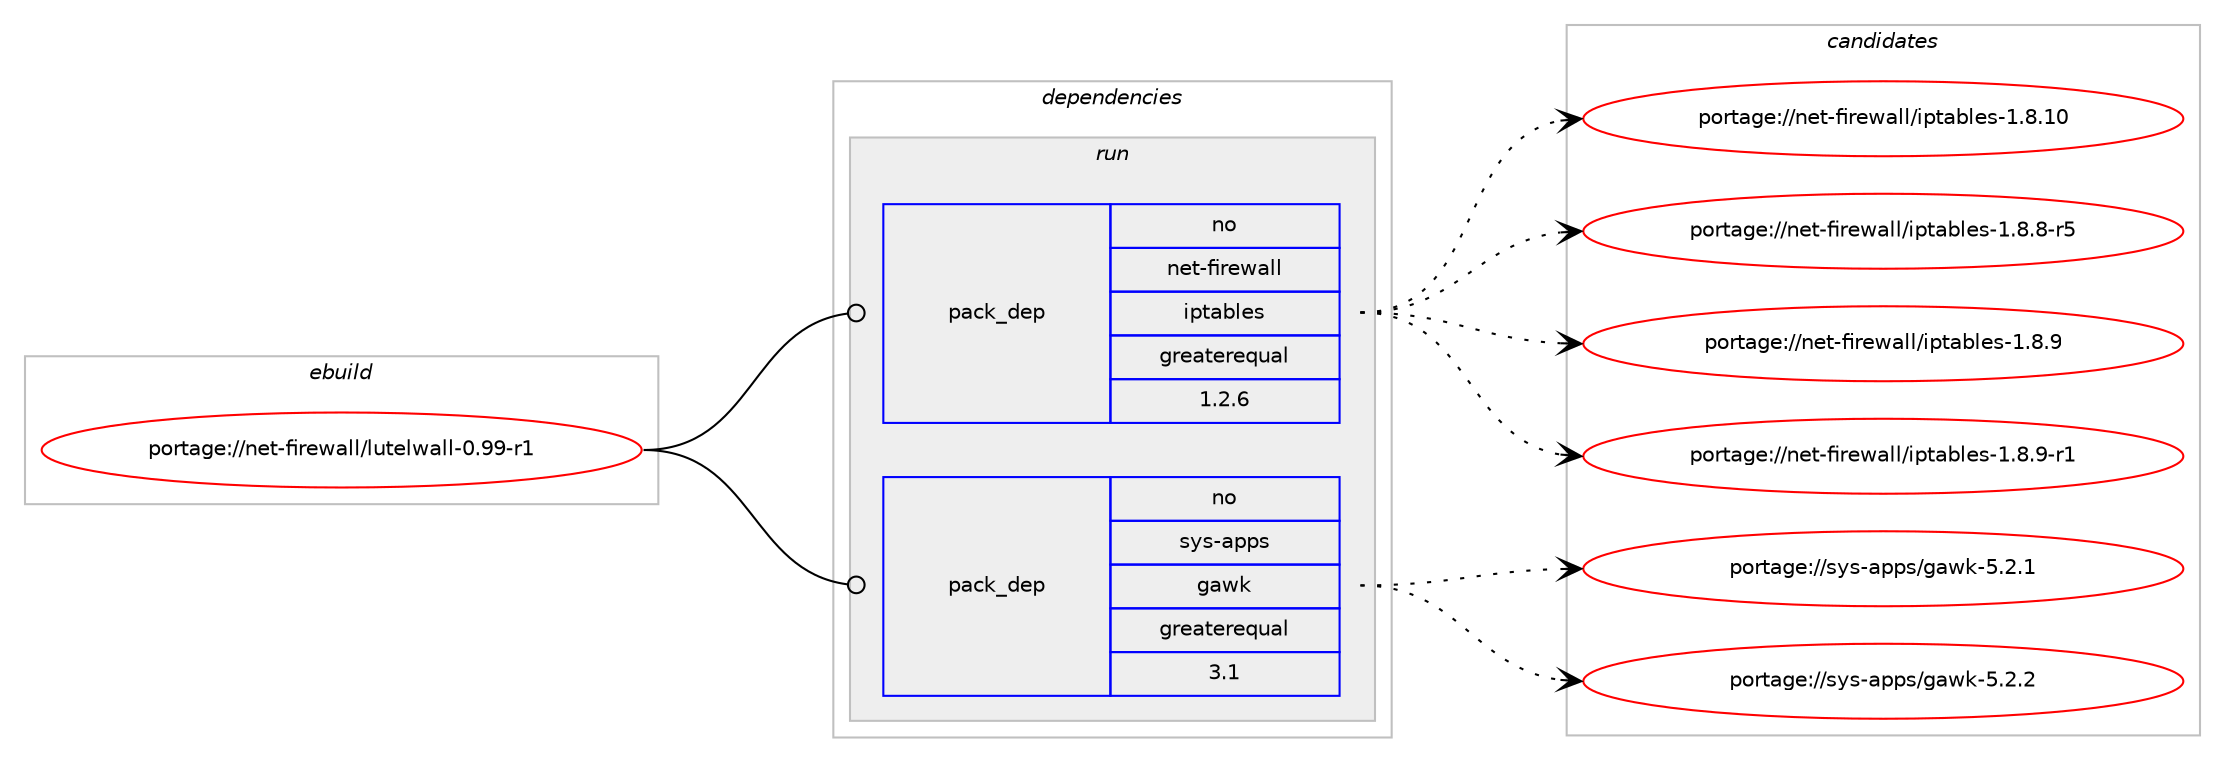 digraph prolog {

# *************
# Graph options
# *************

newrank=true;
concentrate=true;
compound=true;
graph [rankdir=LR,fontname=Helvetica,fontsize=10,ranksep=1.5];#, ranksep=2.5, nodesep=0.2];
edge  [arrowhead=vee];
node  [fontname=Helvetica,fontsize=10];

# **********
# The ebuild
# **********

subgraph cluster_leftcol {
color=gray;
rank=same;
label=<<i>ebuild</i>>;
id [label="portage://net-firewall/lutelwall-0.99-r1", color=red, width=4, href="../net-firewall/lutelwall-0.99-r1.svg"];
}

# ****************
# The dependencies
# ****************

subgraph cluster_midcol {
color=gray;
label=<<i>dependencies</i>>;
subgraph cluster_compile {
fillcolor="#eeeeee";
style=filled;
label=<<i>compile</i>>;
}
subgraph cluster_compileandrun {
fillcolor="#eeeeee";
style=filled;
label=<<i>compile and run</i>>;
}
subgraph cluster_run {
fillcolor="#eeeeee";
style=filled;
label=<<i>run</i>>;
subgraph pack37 {
dependency51 [label=<<TABLE BORDER="0" CELLBORDER="1" CELLSPACING="0" CELLPADDING="4" WIDTH="220"><TR><TD ROWSPAN="6" CELLPADDING="30">pack_dep</TD></TR><TR><TD WIDTH="110">no</TD></TR><TR><TD>net-firewall</TD></TR><TR><TD>iptables</TD></TR><TR><TD>greaterequal</TD></TR><TR><TD>1.2.6</TD></TR></TABLE>>, shape=none, color=blue];
}
id:e -> dependency51:w [weight=20,style="solid",arrowhead="odot"];
subgraph pack38 {
dependency52 [label=<<TABLE BORDER="0" CELLBORDER="1" CELLSPACING="0" CELLPADDING="4" WIDTH="220"><TR><TD ROWSPAN="6" CELLPADDING="30">pack_dep</TD></TR><TR><TD WIDTH="110">no</TD></TR><TR><TD>sys-apps</TD></TR><TR><TD>gawk</TD></TR><TR><TD>greaterequal</TD></TR><TR><TD>3.1</TD></TR></TABLE>>, shape=none, color=blue];
}
id:e -> dependency52:w [weight=20,style="solid",arrowhead="odot"];
# *** BEGIN UNKNOWN DEPENDENCY TYPE (TODO) ***
# id -> package_dependency(portage://net-firewall/lutelwall-0.99-r1,run,no,sys-apps,iproute2,none,[,,],[],[])
# *** END UNKNOWN DEPENDENCY TYPE (TODO) ***

}
}

# **************
# The candidates
# **************

subgraph cluster_choices {
rank=same;
color=gray;
label=<<i>candidates</i>>;

subgraph choice37 {
color=black;
nodesep=1;
choice110101116451021051141011199710810847105112116979810810111545494656464948 [label="portage://net-firewall/iptables-1.8.10", color=red, width=4,href="../net-firewall/iptables-1.8.10.svg"];
choice11010111645102105114101119971081084710511211697981081011154549465646564511453 [label="portage://net-firewall/iptables-1.8.8-r5", color=red, width=4,href="../net-firewall/iptables-1.8.8-r5.svg"];
choice1101011164510210511410111997108108471051121169798108101115454946564657 [label="portage://net-firewall/iptables-1.8.9", color=red, width=4,href="../net-firewall/iptables-1.8.9.svg"];
choice11010111645102105114101119971081084710511211697981081011154549465646574511449 [label="portage://net-firewall/iptables-1.8.9-r1", color=red, width=4,href="../net-firewall/iptables-1.8.9-r1.svg"];
dependency51:e -> choice110101116451021051141011199710810847105112116979810810111545494656464948:w [style=dotted,weight="100"];
dependency51:e -> choice11010111645102105114101119971081084710511211697981081011154549465646564511453:w [style=dotted,weight="100"];
dependency51:e -> choice1101011164510210511410111997108108471051121169798108101115454946564657:w [style=dotted,weight="100"];
dependency51:e -> choice11010111645102105114101119971081084710511211697981081011154549465646574511449:w [style=dotted,weight="100"];
}
subgraph choice38 {
color=black;
nodesep=1;
choice11512111545971121121154710397119107455346504649 [label="portage://sys-apps/gawk-5.2.1", color=red, width=4,href="../sys-apps/gawk-5.2.1.svg"];
choice11512111545971121121154710397119107455346504650 [label="portage://sys-apps/gawk-5.2.2", color=red, width=4,href="../sys-apps/gawk-5.2.2.svg"];
dependency52:e -> choice11512111545971121121154710397119107455346504649:w [style=dotted,weight="100"];
dependency52:e -> choice11512111545971121121154710397119107455346504650:w [style=dotted,weight="100"];
}
}

}
